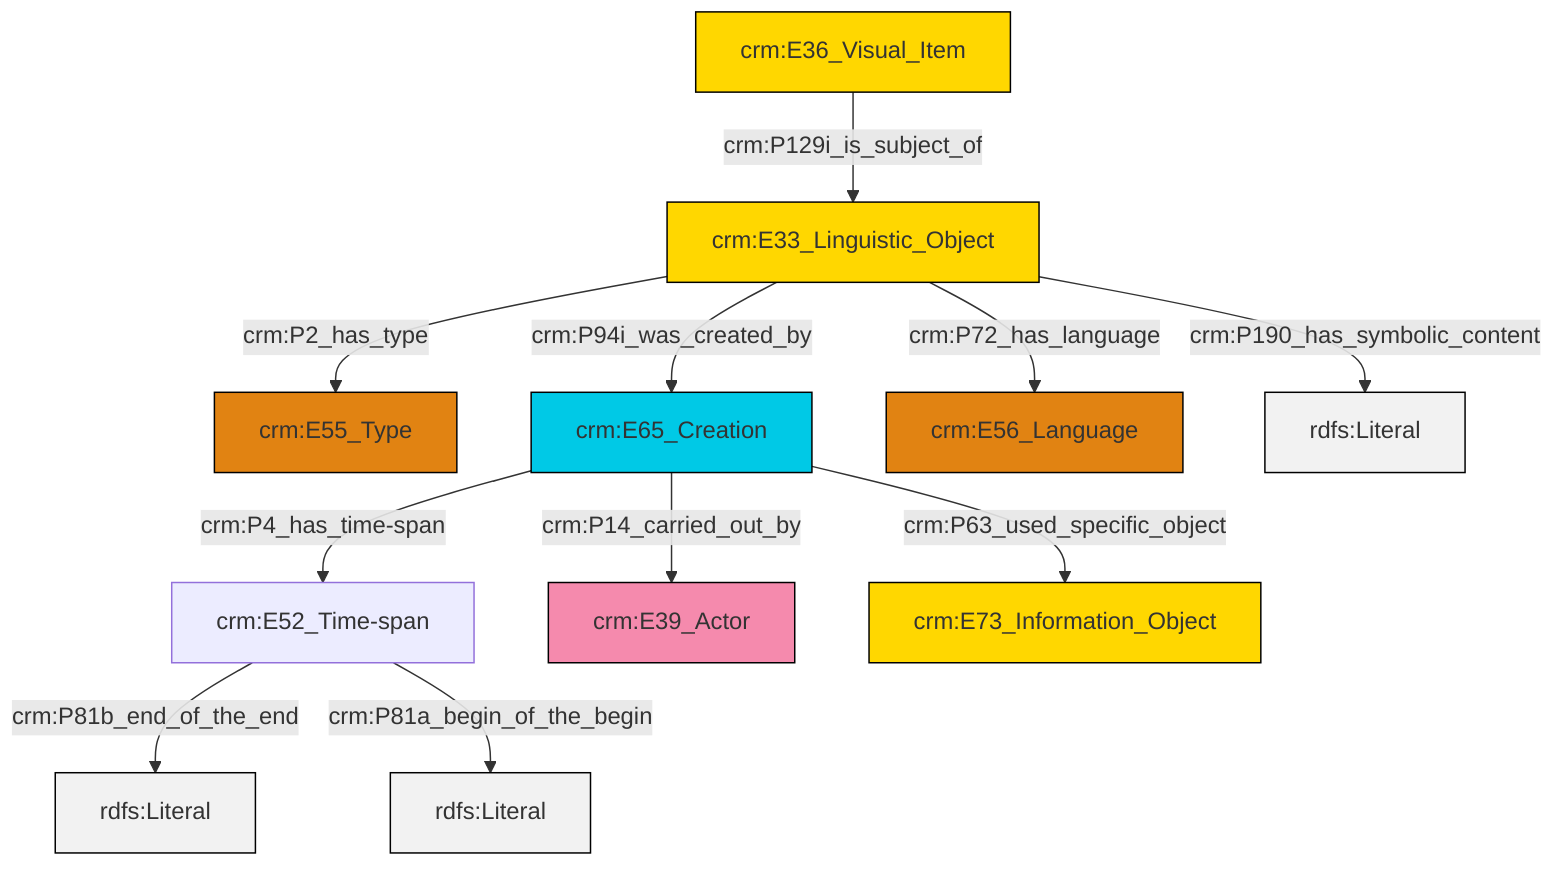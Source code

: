 graph TD
classDef Literal fill:#f2f2f2,stroke:#000000;
classDef CRM_Entity fill:#FFFFFF,stroke:#000000;
classDef Temporal_Entity fill:#00C9E6, stroke:#000000;
classDef Type fill:#E18312, stroke:#000000;
classDef Time-Span fill:#2C9C91, stroke:#000000;
classDef Appellation fill:#FFEB7F, stroke:#000000;
classDef Place fill:#008836, stroke:#000000;
classDef Persistent_Item fill:#B266B2, stroke:#000000;
classDef Conceptual_Object fill:#FFD700, stroke:#000000;
classDef Physical_Thing fill:#D2B48C, stroke:#000000;
classDef Actor fill:#f58aad, stroke:#000000;
classDef PC_Classes fill:#4ce600, stroke:#000000;
classDef Multi fill:#cccccc,stroke:#000000;

6["crm:E33_Linguistic_Object"]:::Conceptual_Object -->|crm:P94i_was_created_by| 4["crm:E65_Creation"]:::Temporal_Entity
6["crm:E33_Linguistic_Object"]:::Conceptual_Object -->|crm:P72_has_language| 7["crm:E56_Language"]:::Type
6["crm:E33_Linguistic_Object"]:::Conceptual_Object -->|crm:P190_has_symbolic_content| 8[rdfs:Literal]:::Literal
4["crm:E65_Creation"]:::Temporal_Entity -->|crm:P14_carried_out_by| 11["crm:E39_Actor"]:::Actor
0["crm:E52_Time-span"]:::Default -->|crm:P81b_end_of_the_end| 12[rdfs:Literal]:::Literal
4["crm:E65_Creation"]:::Temporal_Entity -->|crm:P63_used_specific_object| 13["crm:E73_Information_Object"]:::Conceptual_Object
6["crm:E33_Linguistic_Object"]:::Conceptual_Object -->|crm:P2_has_type| 2["crm:E55_Type"]:::Type
16["crm:E36_Visual_Item"]:::Conceptual_Object -->|crm:P129i_is_subject_of| 6["crm:E33_Linguistic_Object"]:::Conceptual_Object
4["crm:E65_Creation"]:::Temporal_Entity -->|crm:P4_has_time-span| 0["crm:E52_Time-span"]:::Default
0["crm:E52_Time-span"]:::Default -->|crm:P81a_begin_of_the_begin| 18[rdfs:Literal]:::Literal